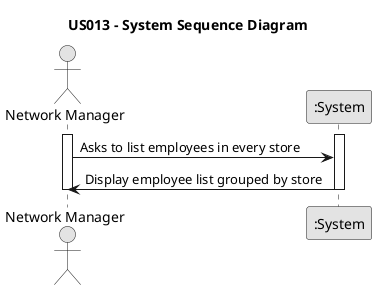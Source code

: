 @startuml
    skinparam monochrome true
    skinparam packageStyle rectangle
    skinparam shadowing false

    title US013 - System Sequence Diagram

    actor "Network Manager" as NM
    participant ":System" as System



    activate System
    activate NM
        NM -> System : Asks to list employees in every store
        System -> NM : Display employee list grouped by store
    deactivate NM
    deactivate System
@enduml